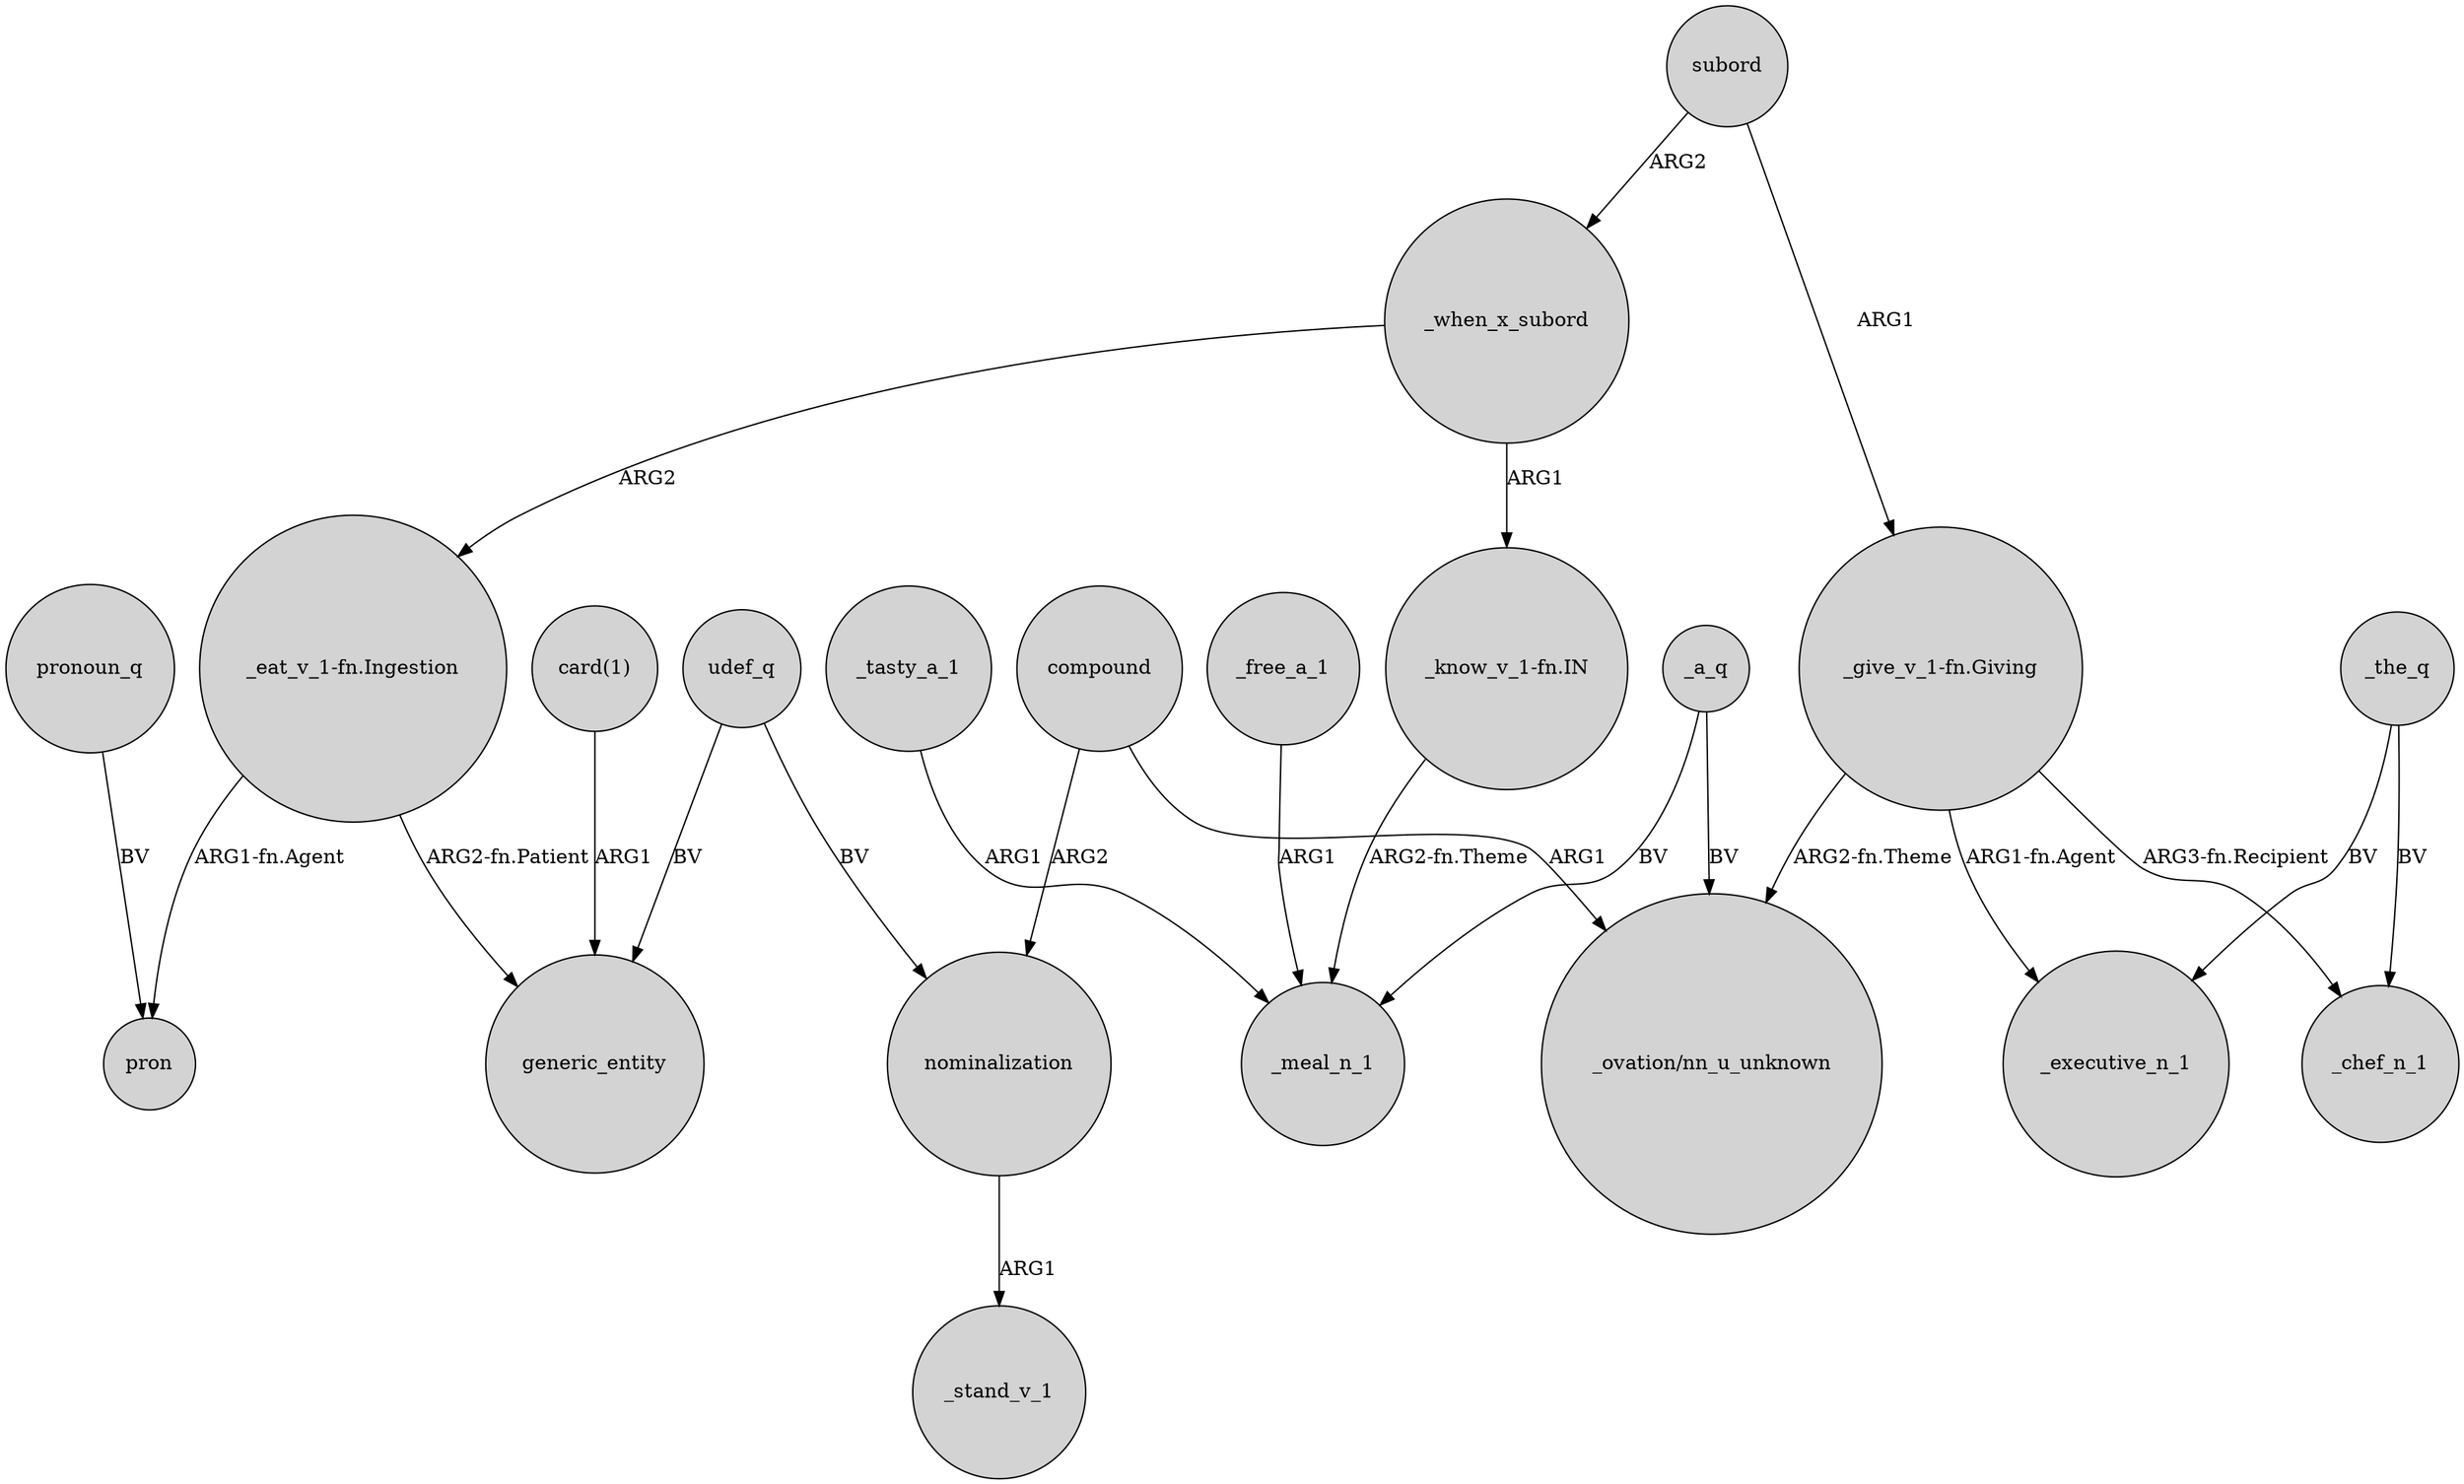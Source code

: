 digraph {
	node [shape=circle style=filled]
	udef_q -> generic_entity [label=BV]
	_the_q -> _executive_n_1 [label=BV]
	"_eat_v_1-fn.Ingestion" -> pron [label="ARG1-fn.Agent"]
	_when_x_subord -> "_eat_v_1-fn.Ingestion" [label=ARG2]
	subord -> "_give_v_1-fn.Giving" [label=ARG1]
	compound -> nominalization [label=ARG2]
	"_give_v_1-fn.Giving" -> "_ovation/nn_u_unknown" [label="ARG2-fn.Theme"]
	"_eat_v_1-fn.Ingestion" -> generic_entity [label="ARG2-fn.Patient"]
	"_know_v_1-fn.IN" -> _meal_n_1 [label="ARG2-fn.Theme"]
	_a_q -> "_ovation/nn_u_unknown" [label=BV]
	"_give_v_1-fn.Giving" -> _executive_n_1 [label="ARG1-fn.Agent"]
	pronoun_q -> pron [label=BV]
	compound -> "_ovation/nn_u_unknown" [label=ARG1]
	_when_x_subord -> "_know_v_1-fn.IN" [label=ARG1]
	_tasty_a_1 -> _meal_n_1 [label=ARG1]
	udef_q -> nominalization [label=BV]
	_the_q -> _chef_n_1 [label=BV]
	"card(1)" -> generic_entity [label=ARG1]
	_free_a_1 -> _meal_n_1 [label=ARG1]
	"_give_v_1-fn.Giving" -> _chef_n_1 [label="ARG3-fn.Recipient"]
	subord -> _when_x_subord [label=ARG2]
	_a_q -> _meal_n_1 [label=BV]
	nominalization -> _stand_v_1 [label=ARG1]
}
